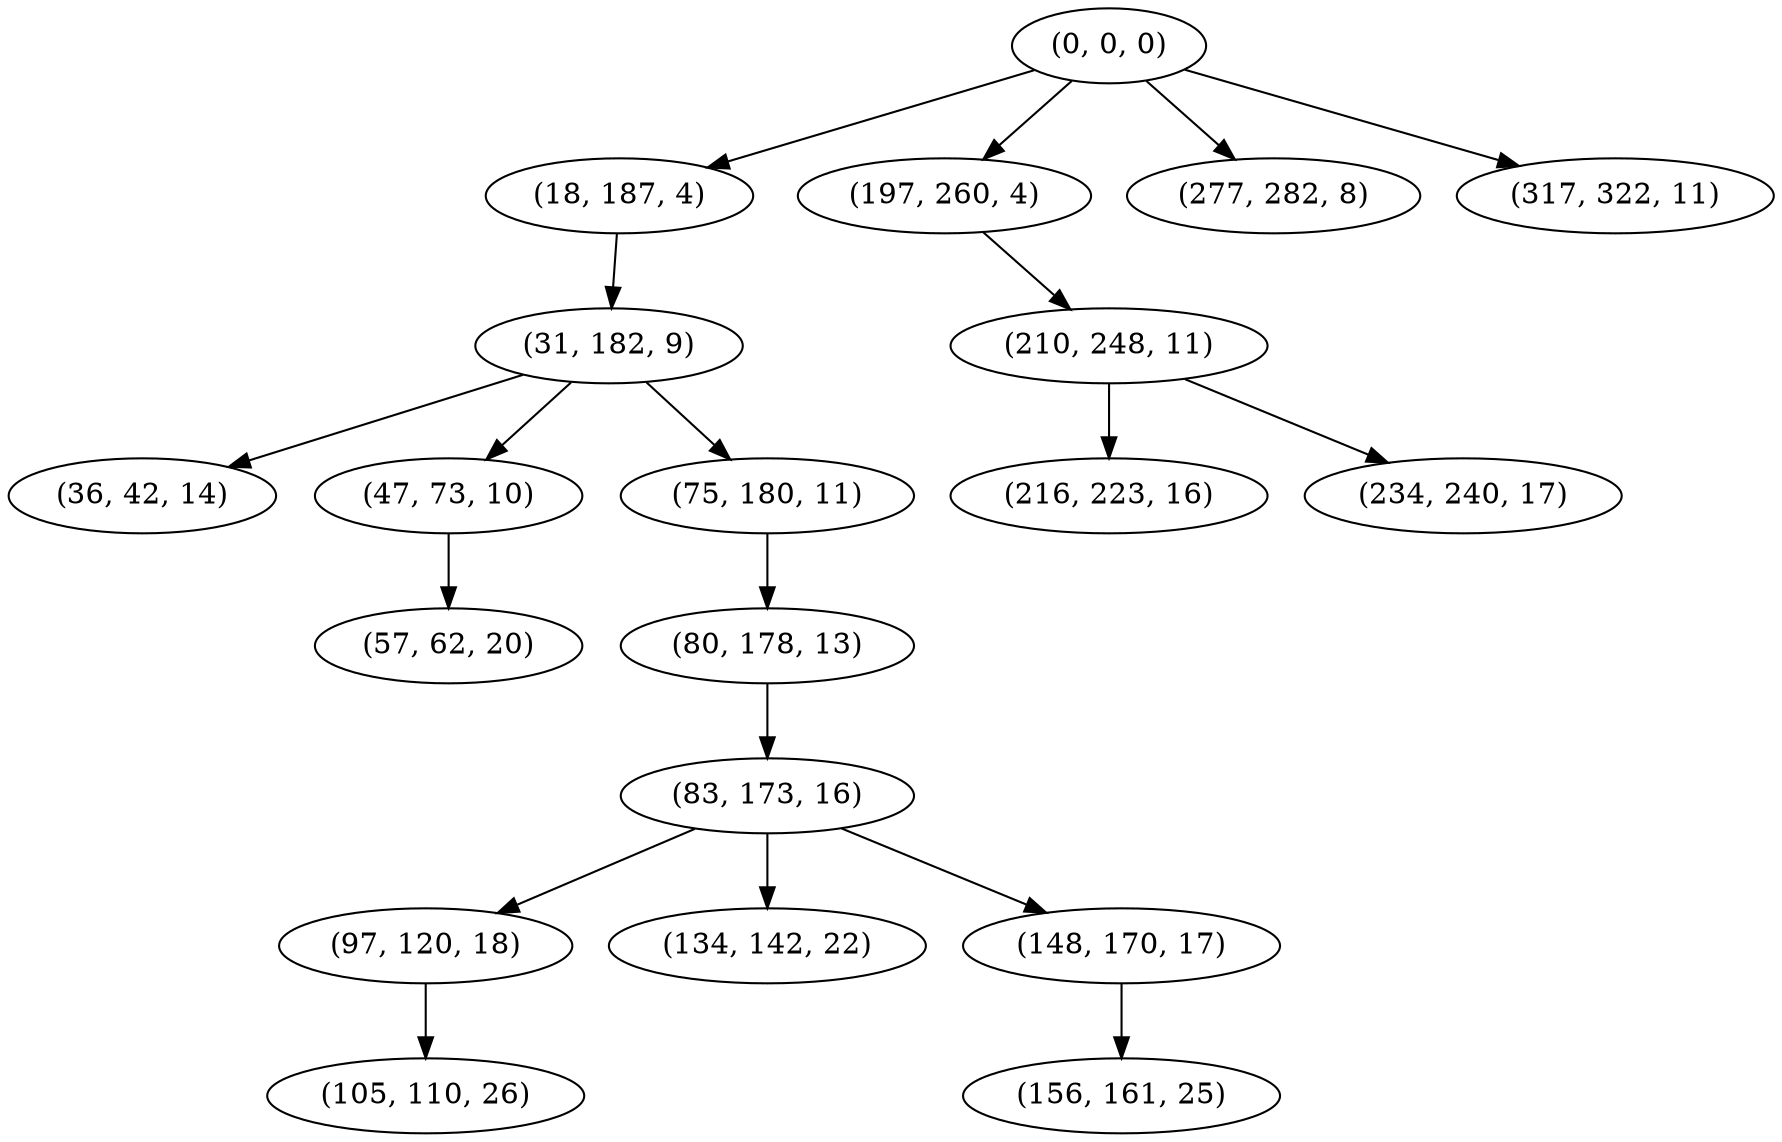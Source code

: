 digraph tree {
    "(0, 0, 0)";
    "(18, 187, 4)";
    "(31, 182, 9)";
    "(36, 42, 14)";
    "(47, 73, 10)";
    "(57, 62, 20)";
    "(75, 180, 11)";
    "(80, 178, 13)";
    "(83, 173, 16)";
    "(97, 120, 18)";
    "(105, 110, 26)";
    "(134, 142, 22)";
    "(148, 170, 17)";
    "(156, 161, 25)";
    "(197, 260, 4)";
    "(210, 248, 11)";
    "(216, 223, 16)";
    "(234, 240, 17)";
    "(277, 282, 8)";
    "(317, 322, 11)";
    "(0, 0, 0)" -> "(18, 187, 4)";
    "(0, 0, 0)" -> "(197, 260, 4)";
    "(0, 0, 0)" -> "(277, 282, 8)";
    "(0, 0, 0)" -> "(317, 322, 11)";
    "(18, 187, 4)" -> "(31, 182, 9)";
    "(31, 182, 9)" -> "(36, 42, 14)";
    "(31, 182, 9)" -> "(47, 73, 10)";
    "(31, 182, 9)" -> "(75, 180, 11)";
    "(47, 73, 10)" -> "(57, 62, 20)";
    "(75, 180, 11)" -> "(80, 178, 13)";
    "(80, 178, 13)" -> "(83, 173, 16)";
    "(83, 173, 16)" -> "(97, 120, 18)";
    "(83, 173, 16)" -> "(134, 142, 22)";
    "(83, 173, 16)" -> "(148, 170, 17)";
    "(97, 120, 18)" -> "(105, 110, 26)";
    "(148, 170, 17)" -> "(156, 161, 25)";
    "(197, 260, 4)" -> "(210, 248, 11)";
    "(210, 248, 11)" -> "(216, 223, 16)";
    "(210, 248, 11)" -> "(234, 240, 17)";
}
